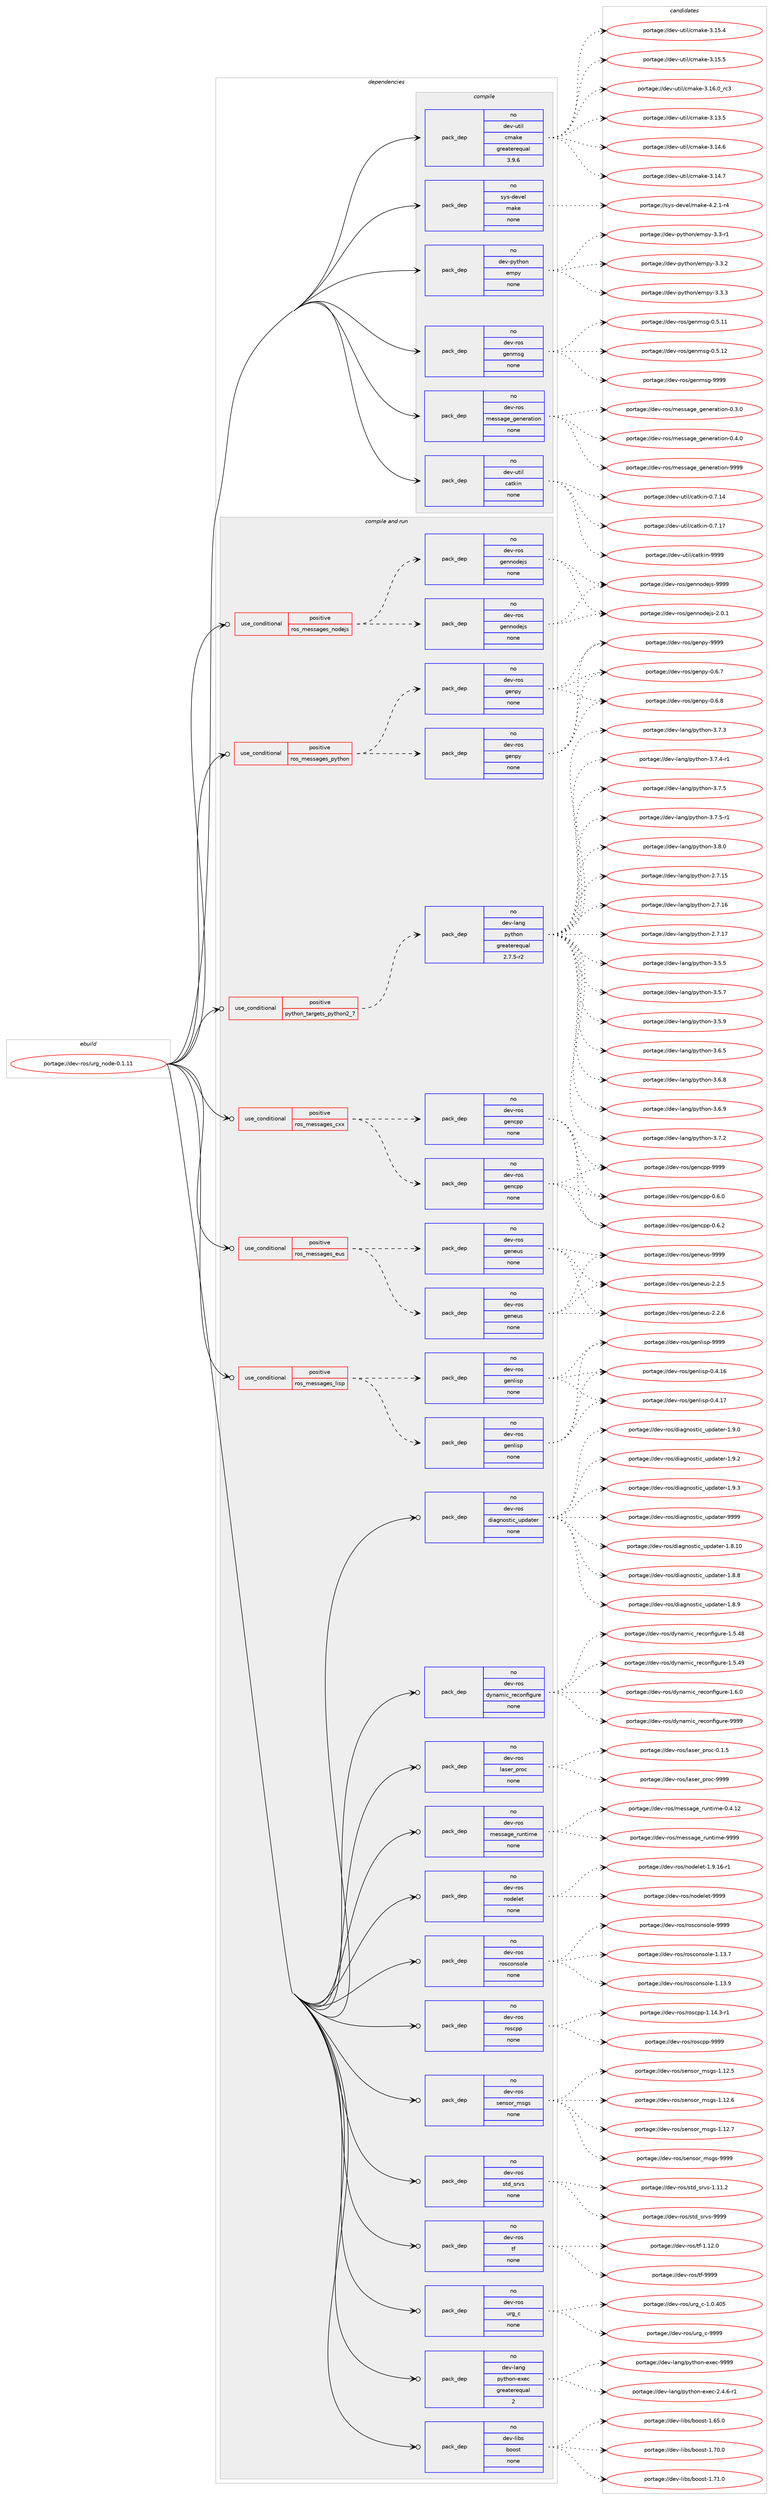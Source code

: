 digraph prolog {

# *************
# Graph options
# *************

newrank=true;
concentrate=true;
compound=true;
graph [rankdir=LR,fontname=Helvetica,fontsize=10,ranksep=1.5];#, ranksep=2.5, nodesep=0.2];
edge  [arrowhead=vee];
node  [fontname=Helvetica,fontsize=10];

# **********
# The ebuild
# **********

subgraph cluster_leftcol {
color=gray;
rank=same;
label=<<i>ebuild</i>>;
id [label="portage://dev-ros/urg_node-0.1.11", color=red, width=4, href="../dev-ros/urg_node-0.1.11.svg"];
}

# ****************
# The dependencies
# ****************

subgraph cluster_midcol {
color=gray;
label=<<i>dependencies</i>>;
subgraph cluster_compile {
fillcolor="#eeeeee";
style=filled;
label=<<i>compile</i>>;
subgraph pack158543 {
dependency207808 [label=<<TABLE BORDER="0" CELLBORDER="1" CELLSPACING="0" CELLPADDING="4" WIDTH="220"><TR><TD ROWSPAN="6" CELLPADDING="30">pack_dep</TD></TR><TR><TD WIDTH="110">no</TD></TR><TR><TD>dev-python</TD></TR><TR><TD>empy</TD></TR><TR><TD>none</TD></TR><TR><TD></TD></TR></TABLE>>, shape=none, color=blue];
}
id:e -> dependency207808:w [weight=20,style="solid",arrowhead="vee"];
subgraph pack158544 {
dependency207809 [label=<<TABLE BORDER="0" CELLBORDER="1" CELLSPACING="0" CELLPADDING="4" WIDTH="220"><TR><TD ROWSPAN="6" CELLPADDING="30">pack_dep</TD></TR><TR><TD WIDTH="110">no</TD></TR><TR><TD>dev-ros</TD></TR><TR><TD>genmsg</TD></TR><TR><TD>none</TD></TR><TR><TD></TD></TR></TABLE>>, shape=none, color=blue];
}
id:e -> dependency207809:w [weight=20,style="solid",arrowhead="vee"];
subgraph pack158545 {
dependency207810 [label=<<TABLE BORDER="0" CELLBORDER="1" CELLSPACING="0" CELLPADDING="4" WIDTH="220"><TR><TD ROWSPAN="6" CELLPADDING="30">pack_dep</TD></TR><TR><TD WIDTH="110">no</TD></TR><TR><TD>dev-ros</TD></TR><TR><TD>message_generation</TD></TR><TR><TD>none</TD></TR><TR><TD></TD></TR></TABLE>>, shape=none, color=blue];
}
id:e -> dependency207810:w [weight=20,style="solid",arrowhead="vee"];
subgraph pack158546 {
dependency207811 [label=<<TABLE BORDER="0" CELLBORDER="1" CELLSPACING="0" CELLPADDING="4" WIDTH="220"><TR><TD ROWSPAN="6" CELLPADDING="30">pack_dep</TD></TR><TR><TD WIDTH="110">no</TD></TR><TR><TD>dev-util</TD></TR><TR><TD>catkin</TD></TR><TR><TD>none</TD></TR><TR><TD></TD></TR></TABLE>>, shape=none, color=blue];
}
id:e -> dependency207811:w [weight=20,style="solid",arrowhead="vee"];
subgraph pack158547 {
dependency207812 [label=<<TABLE BORDER="0" CELLBORDER="1" CELLSPACING="0" CELLPADDING="4" WIDTH="220"><TR><TD ROWSPAN="6" CELLPADDING="30">pack_dep</TD></TR><TR><TD WIDTH="110">no</TD></TR><TR><TD>dev-util</TD></TR><TR><TD>cmake</TD></TR><TR><TD>greaterequal</TD></TR><TR><TD>3.9.6</TD></TR></TABLE>>, shape=none, color=blue];
}
id:e -> dependency207812:w [weight=20,style="solid",arrowhead="vee"];
subgraph pack158548 {
dependency207813 [label=<<TABLE BORDER="0" CELLBORDER="1" CELLSPACING="0" CELLPADDING="4" WIDTH="220"><TR><TD ROWSPAN="6" CELLPADDING="30">pack_dep</TD></TR><TR><TD WIDTH="110">no</TD></TR><TR><TD>sys-devel</TD></TR><TR><TD>make</TD></TR><TR><TD>none</TD></TR><TR><TD></TD></TR></TABLE>>, shape=none, color=blue];
}
id:e -> dependency207813:w [weight=20,style="solid",arrowhead="vee"];
}
subgraph cluster_compileandrun {
fillcolor="#eeeeee";
style=filled;
label=<<i>compile and run</i>>;
subgraph cond45839 {
dependency207814 [label=<<TABLE BORDER="0" CELLBORDER="1" CELLSPACING="0" CELLPADDING="4"><TR><TD ROWSPAN="3" CELLPADDING="10">use_conditional</TD></TR><TR><TD>positive</TD></TR><TR><TD>python_targets_python2_7</TD></TR></TABLE>>, shape=none, color=red];
subgraph pack158549 {
dependency207815 [label=<<TABLE BORDER="0" CELLBORDER="1" CELLSPACING="0" CELLPADDING="4" WIDTH="220"><TR><TD ROWSPAN="6" CELLPADDING="30">pack_dep</TD></TR><TR><TD WIDTH="110">no</TD></TR><TR><TD>dev-lang</TD></TR><TR><TD>python</TD></TR><TR><TD>greaterequal</TD></TR><TR><TD>2.7.5-r2</TD></TR></TABLE>>, shape=none, color=blue];
}
dependency207814:e -> dependency207815:w [weight=20,style="dashed",arrowhead="vee"];
}
id:e -> dependency207814:w [weight=20,style="solid",arrowhead="odotvee"];
subgraph cond45840 {
dependency207816 [label=<<TABLE BORDER="0" CELLBORDER="1" CELLSPACING="0" CELLPADDING="4"><TR><TD ROWSPAN="3" CELLPADDING="10">use_conditional</TD></TR><TR><TD>positive</TD></TR><TR><TD>ros_messages_cxx</TD></TR></TABLE>>, shape=none, color=red];
subgraph pack158550 {
dependency207817 [label=<<TABLE BORDER="0" CELLBORDER="1" CELLSPACING="0" CELLPADDING="4" WIDTH="220"><TR><TD ROWSPAN="6" CELLPADDING="30">pack_dep</TD></TR><TR><TD WIDTH="110">no</TD></TR><TR><TD>dev-ros</TD></TR><TR><TD>gencpp</TD></TR><TR><TD>none</TD></TR><TR><TD></TD></TR></TABLE>>, shape=none, color=blue];
}
dependency207816:e -> dependency207817:w [weight=20,style="dashed",arrowhead="vee"];
subgraph pack158551 {
dependency207818 [label=<<TABLE BORDER="0" CELLBORDER="1" CELLSPACING="0" CELLPADDING="4" WIDTH="220"><TR><TD ROWSPAN="6" CELLPADDING="30">pack_dep</TD></TR><TR><TD WIDTH="110">no</TD></TR><TR><TD>dev-ros</TD></TR><TR><TD>gencpp</TD></TR><TR><TD>none</TD></TR><TR><TD></TD></TR></TABLE>>, shape=none, color=blue];
}
dependency207816:e -> dependency207818:w [weight=20,style="dashed",arrowhead="vee"];
}
id:e -> dependency207816:w [weight=20,style="solid",arrowhead="odotvee"];
subgraph cond45841 {
dependency207819 [label=<<TABLE BORDER="0" CELLBORDER="1" CELLSPACING="0" CELLPADDING="4"><TR><TD ROWSPAN="3" CELLPADDING="10">use_conditional</TD></TR><TR><TD>positive</TD></TR><TR><TD>ros_messages_eus</TD></TR></TABLE>>, shape=none, color=red];
subgraph pack158552 {
dependency207820 [label=<<TABLE BORDER="0" CELLBORDER="1" CELLSPACING="0" CELLPADDING="4" WIDTH="220"><TR><TD ROWSPAN="6" CELLPADDING="30">pack_dep</TD></TR><TR><TD WIDTH="110">no</TD></TR><TR><TD>dev-ros</TD></TR><TR><TD>geneus</TD></TR><TR><TD>none</TD></TR><TR><TD></TD></TR></TABLE>>, shape=none, color=blue];
}
dependency207819:e -> dependency207820:w [weight=20,style="dashed",arrowhead="vee"];
subgraph pack158553 {
dependency207821 [label=<<TABLE BORDER="0" CELLBORDER="1" CELLSPACING="0" CELLPADDING="4" WIDTH="220"><TR><TD ROWSPAN="6" CELLPADDING="30">pack_dep</TD></TR><TR><TD WIDTH="110">no</TD></TR><TR><TD>dev-ros</TD></TR><TR><TD>geneus</TD></TR><TR><TD>none</TD></TR><TR><TD></TD></TR></TABLE>>, shape=none, color=blue];
}
dependency207819:e -> dependency207821:w [weight=20,style="dashed",arrowhead="vee"];
}
id:e -> dependency207819:w [weight=20,style="solid",arrowhead="odotvee"];
subgraph cond45842 {
dependency207822 [label=<<TABLE BORDER="0" CELLBORDER="1" CELLSPACING="0" CELLPADDING="4"><TR><TD ROWSPAN="3" CELLPADDING="10">use_conditional</TD></TR><TR><TD>positive</TD></TR><TR><TD>ros_messages_lisp</TD></TR></TABLE>>, shape=none, color=red];
subgraph pack158554 {
dependency207823 [label=<<TABLE BORDER="0" CELLBORDER="1" CELLSPACING="0" CELLPADDING="4" WIDTH="220"><TR><TD ROWSPAN="6" CELLPADDING="30">pack_dep</TD></TR><TR><TD WIDTH="110">no</TD></TR><TR><TD>dev-ros</TD></TR><TR><TD>genlisp</TD></TR><TR><TD>none</TD></TR><TR><TD></TD></TR></TABLE>>, shape=none, color=blue];
}
dependency207822:e -> dependency207823:w [weight=20,style="dashed",arrowhead="vee"];
subgraph pack158555 {
dependency207824 [label=<<TABLE BORDER="0" CELLBORDER="1" CELLSPACING="0" CELLPADDING="4" WIDTH="220"><TR><TD ROWSPAN="6" CELLPADDING="30">pack_dep</TD></TR><TR><TD WIDTH="110">no</TD></TR><TR><TD>dev-ros</TD></TR><TR><TD>genlisp</TD></TR><TR><TD>none</TD></TR><TR><TD></TD></TR></TABLE>>, shape=none, color=blue];
}
dependency207822:e -> dependency207824:w [weight=20,style="dashed",arrowhead="vee"];
}
id:e -> dependency207822:w [weight=20,style="solid",arrowhead="odotvee"];
subgraph cond45843 {
dependency207825 [label=<<TABLE BORDER="0" CELLBORDER="1" CELLSPACING="0" CELLPADDING="4"><TR><TD ROWSPAN="3" CELLPADDING="10">use_conditional</TD></TR><TR><TD>positive</TD></TR><TR><TD>ros_messages_nodejs</TD></TR></TABLE>>, shape=none, color=red];
subgraph pack158556 {
dependency207826 [label=<<TABLE BORDER="0" CELLBORDER="1" CELLSPACING="0" CELLPADDING="4" WIDTH="220"><TR><TD ROWSPAN="6" CELLPADDING="30">pack_dep</TD></TR><TR><TD WIDTH="110">no</TD></TR><TR><TD>dev-ros</TD></TR><TR><TD>gennodejs</TD></TR><TR><TD>none</TD></TR><TR><TD></TD></TR></TABLE>>, shape=none, color=blue];
}
dependency207825:e -> dependency207826:w [weight=20,style="dashed",arrowhead="vee"];
subgraph pack158557 {
dependency207827 [label=<<TABLE BORDER="0" CELLBORDER="1" CELLSPACING="0" CELLPADDING="4" WIDTH="220"><TR><TD ROWSPAN="6" CELLPADDING="30">pack_dep</TD></TR><TR><TD WIDTH="110">no</TD></TR><TR><TD>dev-ros</TD></TR><TR><TD>gennodejs</TD></TR><TR><TD>none</TD></TR><TR><TD></TD></TR></TABLE>>, shape=none, color=blue];
}
dependency207825:e -> dependency207827:w [weight=20,style="dashed",arrowhead="vee"];
}
id:e -> dependency207825:w [weight=20,style="solid",arrowhead="odotvee"];
subgraph cond45844 {
dependency207828 [label=<<TABLE BORDER="0" CELLBORDER="1" CELLSPACING="0" CELLPADDING="4"><TR><TD ROWSPAN="3" CELLPADDING="10">use_conditional</TD></TR><TR><TD>positive</TD></TR><TR><TD>ros_messages_python</TD></TR></TABLE>>, shape=none, color=red];
subgraph pack158558 {
dependency207829 [label=<<TABLE BORDER="0" CELLBORDER="1" CELLSPACING="0" CELLPADDING="4" WIDTH="220"><TR><TD ROWSPAN="6" CELLPADDING="30">pack_dep</TD></TR><TR><TD WIDTH="110">no</TD></TR><TR><TD>dev-ros</TD></TR><TR><TD>genpy</TD></TR><TR><TD>none</TD></TR><TR><TD></TD></TR></TABLE>>, shape=none, color=blue];
}
dependency207828:e -> dependency207829:w [weight=20,style="dashed",arrowhead="vee"];
subgraph pack158559 {
dependency207830 [label=<<TABLE BORDER="0" CELLBORDER="1" CELLSPACING="0" CELLPADDING="4" WIDTH="220"><TR><TD ROWSPAN="6" CELLPADDING="30">pack_dep</TD></TR><TR><TD WIDTH="110">no</TD></TR><TR><TD>dev-ros</TD></TR><TR><TD>genpy</TD></TR><TR><TD>none</TD></TR><TR><TD></TD></TR></TABLE>>, shape=none, color=blue];
}
dependency207828:e -> dependency207830:w [weight=20,style="dashed",arrowhead="vee"];
}
id:e -> dependency207828:w [weight=20,style="solid",arrowhead="odotvee"];
subgraph pack158560 {
dependency207831 [label=<<TABLE BORDER="0" CELLBORDER="1" CELLSPACING="0" CELLPADDING="4" WIDTH="220"><TR><TD ROWSPAN="6" CELLPADDING="30">pack_dep</TD></TR><TR><TD WIDTH="110">no</TD></TR><TR><TD>dev-lang</TD></TR><TR><TD>python-exec</TD></TR><TR><TD>greaterequal</TD></TR><TR><TD>2</TD></TR></TABLE>>, shape=none, color=blue];
}
id:e -> dependency207831:w [weight=20,style="solid",arrowhead="odotvee"];
subgraph pack158561 {
dependency207832 [label=<<TABLE BORDER="0" CELLBORDER="1" CELLSPACING="0" CELLPADDING="4" WIDTH="220"><TR><TD ROWSPAN="6" CELLPADDING="30">pack_dep</TD></TR><TR><TD WIDTH="110">no</TD></TR><TR><TD>dev-libs</TD></TR><TR><TD>boost</TD></TR><TR><TD>none</TD></TR><TR><TD></TD></TR></TABLE>>, shape=none, color=blue];
}
id:e -> dependency207832:w [weight=20,style="solid",arrowhead="odotvee"];
subgraph pack158562 {
dependency207833 [label=<<TABLE BORDER="0" CELLBORDER="1" CELLSPACING="0" CELLPADDING="4" WIDTH="220"><TR><TD ROWSPAN="6" CELLPADDING="30">pack_dep</TD></TR><TR><TD WIDTH="110">no</TD></TR><TR><TD>dev-ros</TD></TR><TR><TD>diagnostic_updater</TD></TR><TR><TD>none</TD></TR><TR><TD></TD></TR></TABLE>>, shape=none, color=blue];
}
id:e -> dependency207833:w [weight=20,style="solid",arrowhead="odotvee"];
subgraph pack158563 {
dependency207834 [label=<<TABLE BORDER="0" CELLBORDER="1" CELLSPACING="0" CELLPADDING="4" WIDTH="220"><TR><TD ROWSPAN="6" CELLPADDING="30">pack_dep</TD></TR><TR><TD WIDTH="110">no</TD></TR><TR><TD>dev-ros</TD></TR><TR><TD>dynamic_reconfigure</TD></TR><TR><TD>none</TD></TR><TR><TD></TD></TR></TABLE>>, shape=none, color=blue];
}
id:e -> dependency207834:w [weight=20,style="solid",arrowhead="odotvee"];
subgraph pack158564 {
dependency207835 [label=<<TABLE BORDER="0" CELLBORDER="1" CELLSPACING="0" CELLPADDING="4" WIDTH="220"><TR><TD ROWSPAN="6" CELLPADDING="30">pack_dep</TD></TR><TR><TD WIDTH="110">no</TD></TR><TR><TD>dev-ros</TD></TR><TR><TD>laser_proc</TD></TR><TR><TD>none</TD></TR><TR><TD></TD></TR></TABLE>>, shape=none, color=blue];
}
id:e -> dependency207835:w [weight=20,style="solid",arrowhead="odotvee"];
subgraph pack158565 {
dependency207836 [label=<<TABLE BORDER="0" CELLBORDER="1" CELLSPACING="0" CELLPADDING="4" WIDTH="220"><TR><TD ROWSPAN="6" CELLPADDING="30">pack_dep</TD></TR><TR><TD WIDTH="110">no</TD></TR><TR><TD>dev-ros</TD></TR><TR><TD>message_runtime</TD></TR><TR><TD>none</TD></TR><TR><TD></TD></TR></TABLE>>, shape=none, color=blue];
}
id:e -> dependency207836:w [weight=20,style="solid",arrowhead="odotvee"];
subgraph pack158566 {
dependency207837 [label=<<TABLE BORDER="0" CELLBORDER="1" CELLSPACING="0" CELLPADDING="4" WIDTH="220"><TR><TD ROWSPAN="6" CELLPADDING="30">pack_dep</TD></TR><TR><TD WIDTH="110">no</TD></TR><TR><TD>dev-ros</TD></TR><TR><TD>nodelet</TD></TR><TR><TD>none</TD></TR><TR><TD></TD></TR></TABLE>>, shape=none, color=blue];
}
id:e -> dependency207837:w [weight=20,style="solid",arrowhead="odotvee"];
subgraph pack158567 {
dependency207838 [label=<<TABLE BORDER="0" CELLBORDER="1" CELLSPACING="0" CELLPADDING="4" WIDTH="220"><TR><TD ROWSPAN="6" CELLPADDING="30">pack_dep</TD></TR><TR><TD WIDTH="110">no</TD></TR><TR><TD>dev-ros</TD></TR><TR><TD>rosconsole</TD></TR><TR><TD>none</TD></TR><TR><TD></TD></TR></TABLE>>, shape=none, color=blue];
}
id:e -> dependency207838:w [weight=20,style="solid",arrowhead="odotvee"];
subgraph pack158568 {
dependency207839 [label=<<TABLE BORDER="0" CELLBORDER="1" CELLSPACING="0" CELLPADDING="4" WIDTH="220"><TR><TD ROWSPAN="6" CELLPADDING="30">pack_dep</TD></TR><TR><TD WIDTH="110">no</TD></TR><TR><TD>dev-ros</TD></TR><TR><TD>roscpp</TD></TR><TR><TD>none</TD></TR><TR><TD></TD></TR></TABLE>>, shape=none, color=blue];
}
id:e -> dependency207839:w [weight=20,style="solid",arrowhead="odotvee"];
subgraph pack158569 {
dependency207840 [label=<<TABLE BORDER="0" CELLBORDER="1" CELLSPACING="0" CELLPADDING="4" WIDTH="220"><TR><TD ROWSPAN="6" CELLPADDING="30">pack_dep</TD></TR><TR><TD WIDTH="110">no</TD></TR><TR><TD>dev-ros</TD></TR><TR><TD>sensor_msgs</TD></TR><TR><TD>none</TD></TR><TR><TD></TD></TR></TABLE>>, shape=none, color=blue];
}
id:e -> dependency207840:w [weight=20,style="solid",arrowhead="odotvee"];
subgraph pack158570 {
dependency207841 [label=<<TABLE BORDER="0" CELLBORDER="1" CELLSPACING="0" CELLPADDING="4" WIDTH="220"><TR><TD ROWSPAN="6" CELLPADDING="30">pack_dep</TD></TR><TR><TD WIDTH="110">no</TD></TR><TR><TD>dev-ros</TD></TR><TR><TD>std_srvs</TD></TR><TR><TD>none</TD></TR><TR><TD></TD></TR></TABLE>>, shape=none, color=blue];
}
id:e -> dependency207841:w [weight=20,style="solid",arrowhead="odotvee"];
subgraph pack158571 {
dependency207842 [label=<<TABLE BORDER="0" CELLBORDER="1" CELLSPACING="0" CELLPADDING="4" WIDTH="220"><TR><TD ROWSPAN="6" CELLPADDING="30">pack_dep</TD></TR><TR><TD WIDTH="110">no</TD></TR><TR><TD>dev-ros</TD></TR><TR><TD>tf</TD></TR><TR><TD>none</TD></TR><TR><TD></TD></TR></TABLE>>, shape=none, color=blue];
}
id:e -> dependency207842:w [weight=20,style="solid",arrowhead="odotvee"];
subgraph pack158572 {
dependency207843 [label=<<TABLE BORDER="0" CELLBORDER="1" CELLSPACING="0" CELLPADDING="4" WIDTH="220"><TR><TD ROWSPAN="6" CELLPADDING="30">pack_dep</TD></TR><TR><TD WIDTH="110">no</TD></TR><TR><TD>dev-ros</TD></TR><TR><TD>urg_c</TD></TR><TR><TD>none</TD></TR><TR><TD></TD></TR></TABLE>>, shape=none, color=blue];
}
id:e -> dependency207843:w [weight=20,style="solid",arrowhead="odotvee"];
}
subgraph cluster_run {
fillcolor="#eeeeee";
style=filled;
label=<<i>run</i>>;
}
}

# **************
# The candidates
# **************

subgraph cluster_choices {
rank=same;
color=gray;
label=<<i>candidates</i>>;

subgraph choice158543 {
color=black;
nodesep=1;
choiceportage1001011184511212111610411111047101109112121455146514511449 [label="portage://dev-python/empy-3.3-r1", color=red, width=4,href="../dev-python/empy-3.3-r1.svg"];
choiceportage1001011184511212111610411111047101109112121455146514650 [label="portage://dev-python/empy-3.3.2", color=red, width=4,href="../dev-python/empy-3.3.2.svg"];
choiceportage1001011184511212111610411111047101109112121455146514651 [label="portage://dev-python/empy-3.3.3", color=red, width=4,href="../dev-python/empy-3.3.3.svg"];
dependency207808:e -> choiceportage1001011184511212111610411111047101109112121455146514511449:w [style=dotted,weight="100"];
dependency207808:e -> choiceportage1001011184511212111610411111047101109112121455146514650:w [style=dotted,weight="100"];
dependency207808:e -> choiceportage1001011184511212111610411111047101109112121455146514651:w [style=dotted,weight="100"];
}
subgraph choice158544 {
color=black;
nodesep=1;
choiceportage100101118451141111154710310111010911510345484653464949 [label="portage://dev-ros/genmsg-0.5.11", color=red, width=4,href="../dev-ros/genmsg-0.5.11.svg"];
choiceportage100101118451141111154710310111010911510345484653464950 [label="portage://dev-ros/genmsg-0.5.12", color=red, width=4,href="../dev-ros/genmsg-0.5.12.svg"];
choiceportage10010111845114111115471031011101091151034557575757 [label="portage://dev-ros/genmsg-9999", color=red, width=4,href="../dev-ros/genmsg-9999.svg"];
dependency207809:e -> choiceportage100101118451141111154710310111010911510345484653464949:w [style=dotted,weight="100"];
dependency207809:e -> choiceportage100101118451141111154710310111010911510345484653464950:w [style=dotted,weight="100"];
dependency207809:e -> choiceportage10010111845114111115471031011101091151034557575757:w [style=dotted,weight="100"];
}
subgraph choice158545 {
color=black;
nodesep=1;
choiceportage1001011184511411111547109101115115971031019510310111010111497116105111110454846514648 [label="portage://dev-ros/message_generation-0.3.0", color=red, width=4,href="../dev-ros/message_generation-0.3.0.svg"];
choiceportage1001011184511411111547109101115115971031019510310111010111497116105111110454846524648 [label="portage://dev-ros/message_generation-0.4.0", color=red, width=4,href="../dev-ros/message_generation-0.4.0.svg"];
choiceportage10010111845114111115471091011151159710310195103101110101114971161051111104557575757 [label="portage://dev-ros/message_generation-9999", color=red, width=4,href="../dev-ros/message_generation-9999.svg"];
dependency207810:e -> choiceportage1001011184511411111547109101115115971031019510310111010111497116105111110454846514648:w [style=dotted,weight="100"];
dependency207810:e -> choiceportage1001011184511411111547109101115115971031019510310111010111497116105111110454846524648:w [style=dotted,weight="100"];
dependency207810:e -> choiceportage10010111845114111115471091011151159710310195103101110101114971161051111104557575757:w [style=dotted,weight="100"];
}
subgraph choice158546 {
color=black;
nodesep=1;
choiceportage1001011184511711610510847999711610710511045484655464952 [label="portage://dev-util/catkin-0.7.14", color=red, width=4,href="../dev-util/catkin-0.7.14.svg"];
choiceportage1001011184511711610510847999711610710511045484655464955 [label="portage://dev-util/catkin-0.7.17", color=red, width=4,href="../dev-util/catkin-0.7.17.svg"];
choiceportage100101118451171161051084799971161071051104557575757 [label="portage://dev-util/catkin-9999", color=red, width=4,href="../dev-util/catkin-9999.svg"];
dependency207811:e -> choiceportage1001011184511711610510847999711610710511045484655464952:w [style=dotted,weight="100"];
dependency207811:e -> choiceportage1001011184511711610510847999711610710511045484655464955:w [style=dotted,weight="100"];
dependency207811:e -> choiceportage100101118451171161051084799971161071051104557575757:w [style=dotted,weight="100"];
}
subgraph choice158547 {
color=black;
nodesep=1;
choiceportage1001011184511711610510847991099710710145514649514653 [label="portage://dev-util/cmake-3.13.5", color=red, width=4,href="../dev-util/cmake-3.13.5.svg"];
choiceportage1001011184511711610510847991099710710145514649524654 [label="portage://dev-util/cmake-3.14.6", color=red, width=4,href="../dev-util/cmake-3.14.6.svg"];
choiceportage1001011184511711610510847991099710710145514649524655 [label="portage://dev-util/cmake-3.14.7", color=red, width=4,href="../dev-util/cmake-3.14.7.svg"];
choiceportage1001011184511711610510847991099710710145514649534652 [label="portage://dev-util/cmake-3.15.4", color=red, width=4,href="../dev-util/cmake-3.15.4.svg"];
choiceportage1001011184511711610510847991099710710145514649534653 [label="portage://dev-util/cmake-3.15.5", color=red, width=4,href="../dev-util/cmake-3.15.5.svg"];
choiceportage1001011184511711610510847991099710710145514649544648951149951 [label="portage://dev-util/cmake-3.16.0_rc3", color=red, width=4,href="../dev-util/cmake-3.16.0_rc3.svg"];
dependency207812:e -> choiceportage1001011184511711610510847991099710710145514649514653:w [style=dotted,weight="100"];
dependency207812:e -> choiceportage1001011184511711610510847991099710710145514649524654:w [style=dotted,weight="100"];
dependency207812:e -> choiceportage1001011184511711610510847991099710710145514649524655:w [style=dotted,weight="100"];
dependency207812:e -> choiceportage1001011184511711610510847991099710710145514649534652:w [style=dotted,weight="100"];
dependency207812:e -> choiceportage1001011184511711610510847991099710710145514649534653:w [style=dotted,weight="100"];
dependency207812:e -> choiceportage1001011184511711610510847991099710710145514649544648951149951:w [style=dotted,weight="100"];
}
subgraph choice158548 {
color=black;
nodesep=1;
choiceportage1151211154510010111810110847109971071014552465046494511452 [label="portage://sys-devel/make-4.2.1-r4", color=red, width=4,href="../sys-devel/make-4.2.1-r4.svg"];
dependency207813:e -> choiceportage1151211154510010111810110847109971071014552465046494511452:w [style=dotted,weight="100"];
}
subgraph choice158549 {
color=black;
nodesep=1;
choiceportage10010111845108971101034711212111610411111045504655464953 [label="portage://dev-lang/python-2.7.15", color=red, width=4,href="../dev-lang/python-2.7.15.svg"];
choiceportage10010111845108971101034711212111610411111045504655464954 [label="portage://dev-lang/python-2.7.16", color=red, width=4,href="../dev-lang/python-2.7.16.svg"];
choiceportage10010111845108971101034711212111610411111045504655464955 [label="portage://dev-lang/python-2.7.17", color=red, width=4,href="../dev-lang/python-2.7.17.svg"];
choiceportage100101118451089711010347112121116104111110455146534653 [label="portage://dev-lang/python-3.5.5", color=red, width=4,href="../dev-lang/python-3.5.5.svg"];
choiceportage100101118451089711010347112121116104111110455146534655 [label="portage://dev-lang/python-3.5.7", color=red, width=4,href="../dev-lang/python-3.5.7.svg"];
choiceportage100101118451089711010347112121116104111110455146534657 [label="portage://dev-lang/python-3.5.9", color=red, width=4,href="../dev-lang/python-3.5.9.svg"];
choiceportage100101118451089711010347112121116104111110455146544653 [label="portage://dev-lang/python-3.6.5", color=red, width=4,href="../dev-lang/python-3.6.5.svg"];
choiceportage100101118451089711010347112121116104111110455146544656 [label="portage://dev-lang/python-3.6.8", color=red, width=4,href="../dev-lang/python-3.6.8.svg"];
choiceportage100101118451089711010347112121116104111110455146544657 [label="portage://dev-lang/python-3.6.9", color=red, width=4,href="../dev-lang/python-3.6.9.svg"];
choiceportage100101118451089711010347112121116104111110455146554650 [label="portage://dev-lang/python-3.7.2", color=red, width=4,href="../dev-lang/python-3.7.2.svg"];
choiceportage100101118451089711010347112121116104111110455146554651 [label="portage://dev-lang/python-3.7.3", color=red, width=4,href="../dev-lang/python-3.7.3.svg"];
choiceportage1001011184510897110103471121211161041111104551465546524511449 [label="portage://dev-lang/python-3.7.4-r1", color=red, width=4,href="../dev-lang/python-3.7.4-r1.svg"];
choiceportage100101118451089711010347112121116104111110455146554653 [label="portage://dev-lang/python-3.7.5", color=red, width=4,href="../dev-lang/python-3.7.5.svg"];
choiceportage1001011184510897110103471121211161041111104551465546534511449 [label="portage://dev-lang/python-3.7.5-r1", color=red, width=4,href="../dev-lang/python-3.7.5-r1.svg"];
choiceportage100101118451089711010347112121116104111110455146564648 [label="portage://dev-lang/python-3.8.0", color=red, width=4,href="../dev-lang/python-3.8.0.svg"];
dependency207815:e -> choiceportage10010111845108971101034711212111610411111045504655464953:w [style=dotted,weight="100"];
dependency207815:e -> choiceportage10010111845108971101034711212111610411111045504655464954:w [style=dotted,weight="100"];
dependency207815:e -> choiceportage10010111845108971101034711212111610411111045504655464955:w [style=dotted,weight="100"];
dependency207815:e -> choiceportage100101118451089711010347112121116104111110455146534653:w [style=dotted,weight="100"];
dependency207815:e -> choiceportage100101118451089711010347112121116104111110455146534655:w [style=dotted,weight="100"];
dependency207815:e -> choiceportage100101118451089711010347112121116104111110455146534657:w [style=dotted,weight="100"];
dependency207815:e -> choiceportage100101118451089711010347112121116104111110455146544653:w [style=dotted,weight="100"];
dependency207815:e -> choiceportage100101118451089711010347112121116104111110455146544656:w [style=dotted,weight="100"];
dependency207815:e -> choiceportage100101118451089711010347112121116104111110455146544657:w [style=dotted,weight="100"];
dependency207815:e -> choiceportage100101118451089711010347112121116104111110455146554650:w [style=dotted,weight="100"];
dependency207815:e -> choiceportage100101118451089711010347112121116104111110455146554651:w [style=dotted,weight="100"];
dependency207815:e -> choiceportage1001011184510897110103471121211161041111104551465546524511449:w [style=dotted,weight="100"];
dependency207815:e -> choiceportage100101118451089711010347112121116104111110455146554653:w [style=dotted,weight="100"];
dependency207815:e -> choiceportage1001011184510897110103471121211161041111104551465546534511449:w [style=dotted,weight="100"];
dependency207815:e -> choiceportage100101118451089711010347112121116104111110455146564648:w [style=dotted,weight="100"];
}
subgraph choice158550 {
color=black;
nodesep=1;
choiceportage100101118451141111154710310111099112112454846544648 [label="portage://dev-ros/gencpp-0.6.0", color=red, width=4,href="../dev-ros/gencpp-0.6.0.svg"];
choiceportage100101118451141111154710310111099112112454846544650 [label="portage://dev-ros/gencpp-0.6.2", color=red, width=4,href="../dev-ros/gencpp-0.6.2.svg"];
choiceportage1001011184511411111547103101110991121124557575757 [label="portage://dev-ros/gencpp-9999", color=red, width=4,href="../dev-ros/gencpp-9999.svg"];
dependency207817:e -> choiceportage100101118451141111154710310111099112112454846544648:w [style=dotted,weight="100"];
dependency207817:e -> choiceportage100101118451141111154710310111099112112454846544650:w [style=dotted,weight="100"];
dependency207817:e -> choiceportage1001011184511411111547103101110991121124557575757:w [style=dotted,weight="100"];
}
subgraph choice158551 {
color=black;
nodesep=1;
choiceportage100101118451141111154710310111099112112454846544648 [label="portage://dev-ros/gencpp-0.6.0", color=red, width=4,href="../dev-ros/gencpp-0.6.0.svg"];
choiceportage100101118451141111154710310111099112112454846544650 [label="portage://dev-ros/gencpp-0.6.2", color=red, width=4,href="../dev-ros/gencpp-0.6.2.svg"];
choiceportage1001011184511411111547103101110991121124557575757 [label="portage://dev-ros/gencpp-9999", color=red, width=4,href="../dev-ros/gencpp-9999.svg"];
dependency207818:e -> choiceportage100101118451141111154710310111099112112454846544648:w [style=dotted,weight="100"];
dependency207818:e -> choiceportage100101118451141111154710310111099112112454846544650:w [style=dotted,weight="100"];
dependency207818:e -> choiceportage1001011184511411111547103101110991121124557575757:w [style=dotted,weight="100"];
}
subgraph choice158552 {
color=black;
nodesep=1;
choiceportage1001011184511411111547103101110101117115455046504653 [label="portage://dev-ros/geneus-2.2.5", color=red, width=4,href="../dev-ros/geneus-2.2.5.svg"];
choiceportage1001011184511411111547103101110101117115455046504654 [label="portage://dev-ros/geneus-2.2.6", color=red, width=4,href="../dev-ros/geneus-2.2.6.svg"];
choiceportage10010111845114111115471031011101011171154557575757 [label="portage://dev-ros/geneus-9999", color=red, width=4,href="../dev-ros/geneus-9999.svg"];
dependency207820:e -> choiceportage1001011184511411111547103101110101117115455046504653:w [style=dotted,weight="100"];
dependency207820:e -> choiceportage1001011184511411111547103101110101117115455046504654:w [style=dotted,weight="100"];
dependency207820:e -> choiceportage10010111845114111115471031011101011171154557575757:w [style=dotted,weight="100"];
}
subgraph choice158553 {
color=black;
nodesep=1;
choiceportage1001011184511411111547103101110101117115455046504653 [label="portage://dev-ros/geneus-2.2.5", color=red, width=4,href="../dev-ros/geneus-2.2.5.svg"];
choiceportage1001011184511411111547103101110101117115455046504654 [label="portage://dev-ros/geneus-2.2.6", color=red, width=4,href="../dev-ros/geneus-2.2.6.svg"];
choiceportage10010111845114111115471031011101011171154557575757 [label="portage://dev-ros/geneus-9999", color=red, width=4,href="../dev-ros/geneus-9999.svg"];
dependency207821:e -> choiceportage1001011184511411111547103101110101117115455046504653:w [style=dotted,weight="100"];
dependency207821:e -> choiceportage1001011184511411111547103101110101117115455046504654:w [style=dotted,weight="100"];
dependency207821:e -> choiceportage10010111845114111115471031011101011171154557575757:w [style=dotted,weight="100"];
}
subgraph choice158554 {
color=black;
nodesep=1;
choiceportage100101118451141111154710310111010810511511245484652464954 [label="portage://dev-ros/genlisp-0.4.16", color=red, width=4,href="../dev-ros/genlisp-0.4.16.svg"];
choiceportage100101118451141111154710310111010810511511245484652464955 [label="portage://dev-ros/genlisp-0.4.17", color=red, width=4,href="../dev-ros/genlisp-0.4.17.svg"];
choiceportage10010111845114111115471031011101081051151124557575757 [label="portage://dev-ros/genlisp-9999", color=red, width=4,href="../dev-ros/genlisp-9999.svg"];
dependency207823:e -> choiceportage100101118451141111154710310111010810511511245484652464954:w [style=dotted,weight="100"];
dependency207823:e -> choiceportage100101118451141111154710310111010810511511245484652464955:w [style=dotted,weight="100"];
dependency207823:e -> choiceportage10010111845114111115471031011101081051151124557575757:w [style=dotted,weight="100"];
}
subgraph choice158555 {
color=black;
nodesep=1;
choiceportage100101118451141111154710310111010810511511245484652464954 [label="portage://dev-ros/genlisp-0.4.16", color=red, width=4,href="../dev-ros/genlisp-0.4.16.svg"];
choiceportage100101118451141111154710310111010810511511245484652464955 [label="portage://dev-ros/genlisp-0.4.17", color=red, width=4,href="../dev-ros/genlisp-0.4.17.svg"];
choiceportage10010111845114111115471031011101081051151124557575757 [label="portage://dev-ros/genlisp-9999", color=red, width=4,href="../dev-ros/genlisp-9999.svg"];
dependency207824:e -> choiceportage100101118451141111154710310111010810511511245484652464954:w [style=dotted,weight="100"];
dependency207824:e -> choiceportage100101118451141111154710310111010810511511245484652464955:w [style=dotted,weight="100"];
dependency207824:e -> choiceportage10010111845114111115471031011101081051151124557575757:w [style=dotted,weight="100"];
}
subgraph choice158556 {
color=black;
nodesep=1;
choiceportage1001011184511411111547103101110110111100101106115455046484649 [label="portage://dev-ros/gennodejs-2.0.1", color=red, width=4,href="../dev-ros/gennodejs-2.0.1.svg"];
choiceportage10010111845114111115471031011101101111001011061154557575757 [label="portage://dev-ros/gennodejs-9999", color=red, width=4,href="../dev-ros/gennodejs-9999.svg"];
dependency207826:e -> choiceportage1001011184511411111547103101110110111100101106115455046484649:w [style=dotted,weight="100"];
dependency207826:e -> choiceportage10010111845114111115471031011101101111001011061154557575757:w [style=dotted,weight="100"];
}
subgraph choice158557 {
color=black;
nodesep=1;
choiceportage1001011184511411111547103101110110111100101106115455046484649 [label="portage://dev-ros/gennodejs-2.0.1", color=red, width=4,href="../dev-ros/gennodejs-2.0.1.svg"];
choiceportage10010111845114111115471031011101101111001011061154557575757 [label="portage://dev-ros/gennodejs-9999", color=red, width=4,href="../dev-ros/gennodejs-9999.svg"];
dependency207827:e -> choiceportage1001011184511411111547103101110110111100101106115455046484649:w [style=dotted,weight="100"];
dependency207827:e -> choiceportage10010111845114111115471031011101101111001011061154557575757:w [style=dotted,weight="100"];
}
subgraph choice158558 {
color=black;
nodesep=1;
choiceportage1001011184511411111547103101110112121454846544655 [label="portage://dev-ros/genpy-0.6.7", color=red, width=4,href="../dev-ros/genpy-0.6.7.svg"];
choiceportage1001011184511411111547103101110112121454846544656 [label="portage://dev-ros/genpy-0.6.8", color=red, width=4,href="../dev-ros/genpy-0.6.8.svg"];
choiceportage10010111845114111115471031011101121214557575757 [label="portage://dev-ros/genpy-9999", color=red, width=4,href="../dev-ros/genpy-9999.svg"];
dependency207829:e -> choiceportage1001011184511411111547103101110112121454846544655:w [style=dotted,weight="100"];
dependency207829:e -> choiceportage1001011184511411111547103101110112121454846544656:w [style=dotted,weight="100"];
dependency207829:e -> choiceportage10010111845114111115471031011101121214557575757:w [style=dotted,weight="100"];
}
subgraph choice158559 {
color=black;
nodesep=1;
choiceportage1001011184511411111547103101110112121454846544655 [label="portage://dev-ros/genpy-0.6.7", color=red, width=4,href="../dev-ros/genpy-0.6.7.svg"];
choiceportage1001011184511411111547103101110112121454846544656 [label="portage://dev-ros/genpy-0.6.8", color=red, width=4,href="../dev-ros/genpy-0.6.8.svg"];
choiceportage10010111845114111115471031011101121214557575757 [label="portage://dev-ros/genpy-9999", color=red, width=4,href="../dev-ros/genpy-9999.svg"];
dependency207830:e -> choiceportage1001011184511411111547103101110112121454846544655:w [style=dotted,weight="100"];
dependency207830:e -> choiceportage1001011184511411111547103101110112121454846544656:w [style=dotted,weight="100"];
dependency207830:e -> choiceportage10010111845114111115471031011101121214557575757:w [style=dotted,weight="100"];
}
subgraph choice158560 {
color=black;
nodesep=1;
choiceportage10010111845108971101034711212111610411111045101120101994550465246544511449 [label="portage://dev-lang/python-exec-2.4.6-r1", color=red, width=4,href="../dev-lang/python-exec-2.4.6-r1.svg"];
choiceportage10010111845108971101034711212111610411111045101120101994557575757 [label="portage://dev-lang/python-exec-9999", color=red, width=4,href="../dev-lang/python-exec-9999.svg"];
dependency207831:e -> choiceportage10010111845108971101034711212111610411111045101120101994550465246544511449:w [style=dotted,weight="100"];
dependency207831:e -> choiceportage10010111845108971101034711212111610411111045101120101994557575757:w [style=dotted,weight="100"];
}
subgraph choice158561 {
color=black;
nodesep=1;
choiceportage1001011184510810598115479811111111511645494654534648 [label="portage://dev-libs/boost-1.65.0", color=red, width=4,href="../dev-libs/boost-1.65.0.svg"];
choiceportage1001011184510810598115479811111111511645494655484648 [label="portage://dev-libs/boost-1.70.0", color=red, width=4,href="../dev-libs/boost-1.70.0.svg"];
choiceportage1001011184510810598115479811111111511645494655494648 [label="portage://dev-libs/boost-1.71.0", color=red, width=4,href="../dev-libs/boost-1.71.0.svg"];
dependency207832:e -> choiceportage1001011184510810598115479811111111511645494654534648:w [style=dotted,weight="100"];
dependency207832:e -> choiceportage1001011184510810598115479811111111511645494655484648:w [style=dotted,weight="100"];
dependency207832:e -> choiceportage1001011184510810598115479811111111511645494655494648:w [style=dotted,weight="100"];
}
subgraph choice158562 {
color=black;
nodesep=1;
choiceportage10010111845114111115471001059710311011111511610599951171121009711610111445494656464948 [label="portage://dev-ros/diagnostic_updater-1.8.10", color=red, width=4,href="../dev-ros/diagnostic_updater-1.8.10.svg"];
choiceportage100101118451141111154710010597103110111115116105999511711210097116101114454946564656 [label="portage://dev-ros/diagnostic_updater-1.8.8", color=red, width=4,href="../dev-ros/diagnostic_updater-1.8.8.svg"];
choiceportage100101118451141111154710010597103110111115116105999511711210097116101114454946564657 [label="portage://dev-ros/diagnostic_updater-1.8.9", color=red, width=4,href="../dev-ros/diagnostic_updater-1.8.9.svg"];
choiceportage100101118451141111154710010597103110111115116105999511711210097116101114454946574648 [label="portage://dev-ros/diagnostic_updater-1.9.0", color=red, width=4,href="../dev-ros/diagnostic_updater-1.9.0.svg"];
choiceportage100101118451141111154710010597103110111115116105999511711210097116101114454946574650 [label="portage://dev-ros/diagnostic_updater-1.9.2", color=red, width=4,href="../dev-ros/diagnostic_updater-1.9.2.svg"];
choiceportage100101118451141111154710010597103110111115116105999511711210097116101114454946574651 [label="portage://dev-ros/diagnostic_updater-1.9.3", color=red, width=4,href="../dev-ros/diagnostic_updater-1.9.3.svg"];
choiceportage1001011184511411111547100105971031101111151161059995117112100971161011144557575757 [label="portage://dev-ros/diagnostic_updater-9999", color=red, width=4,href="../dev-ros/diagnostic_updater-9999.svg"];
dependency207833:e -> choiceportage10010111845114111115471001059710311011111511610599951171121009711610111445494656464948:w [style=dotted,weight="100"];
dependency207833:e -> choiceportage100101118451141111154710010597103110111115116105999511711210097116101114454946564656:w [style=dotted,weight="100"];
dependency207833:e -> choiceportage100101118451141111154710010597103110111115116105999511711210097116101114454946564657:w [style=dotted,weight="100"];
dependency207833:e -> choiceportage100101118451141111154710010597103110111115116105999511711210097116101114454946574648:w [style=dotted,weight="100"];
dependency207833:e -> choiceportage100101118451141111154710010597103110111115116105999511711210097116101114454946574650:w [style=dotted,weight="100"];
dependency207833:e -> choiceportage100101118451141111154710010597103110111115116105999511711210097116101114454946574651:w [style=dotted,weight="100"];
dependency207833:e -> choiceportage1001011184511411111547100105971031101111151161059995117112100971161011144557575757:w [style=dotted,weight="100"];
}
subgraph choice158563 {
color=black;
nodesep=1;
choiceportage10010111845114111115471001211109710910599951141019911111010210510311711410145494653465256 [label="portage://dev-ros/dynamic_reconfigure-1.5.48", color=red, width=4,href="../dev-ros/dynamic_reconfigure-1.5.48.svg"];
choiceportage10010111845114111115471001211109710910599951141019911111010210510311711410145494653465257 [label="portage://dev-ros/dynamic_reconfigure-1.5.49", color=red, width=4,href="../dev-ros/dynamic_reconfigure-1.5.49.svg"];
choiceportage100101118451141111154710012111097109105999511410199111110102105103117114101454946544648 [label="portage://dev-ros/dynamic_reconfigure-1.6.0", color=red, width=4,href="../dev-ros/dynamic_reconfigure-1.6.0.svg"];
choiceportage1001011184511411111547100121110971091059995114101991111101021051031171141014557575757 [label="portage://dev-ros/dynamic_reconfigure-9999", color=red, width=4,href="../dev-ros/dynamic_reconfigure-9999.svg"];
dependency207834:e -> choiceportage10010111845114111115471001211109710910599951141019911111010210510311711410145494653465256:w [style=dotted,weight="100"];
dependency207834:e -> choiceportage10010111845114111115471001211109710910599951141019911111010210510311711410145494653465257:w [style=dotted,weight="100"];
dependency207834:e -> choiceportage100101118451141111154710012111097109105999511410199111110102105103117114101454946544648:w [style=dotted,weight="100"];
dependency207834:e -> choiceportage1001011184511411111547100121110971091059995114101991111101021051031171141014557575757:w [style=dotted,weight="100"];
}
subgraph choice158564 {
color=black;
nodesep=1;
choiceportage1001011184511411111547108971151011149511211411199454846494653 [label="portage://dev-ros/laser_proc-0.1.5", color=red, width=4,href="../dev-ros/laser_proc-0.1.5.svg"];
choiceportage10010111845114111115471089711510111495112114111994557575757 [label="portage://dev-ros/laser_proc-9999", color=red, width=4,href="../dev-ros/laser_proc-9999.svg"];
dependency207835:e -> choiceportage1001011184511411111547108971151011149511211411199454846494653:w [style=dotted,weight="100"];
dependency207835:e -> choiceportage10010111845114111115471089711510111495112114111994557575757:w [style=dotted,weight="100"];
}
subgraph choice158565 {
color=black;
nodesep=1;
choiceportage1001011184511411111547109101115115971031019511411711011610510910145484652464950 [label="portage://dev-ros/message_runtime-0.4.12", color=red, width=4,href="../dev-ros/message_runtime-0.4.12.svg"];
choiceportage100101118451141111154710910111511597103101951141171101161051091014557575757 [label="portage://dev-ros/message_runtime-9999", color=red, width=4,href="../dev-ros/message_runtime-9999.svg"];
dependency207836:e -> choiceportage1001011184511411111547109101115115971031019511411711011610510910145484652464950:w [style=dotted,weight="100"];
dependency207836:e -> choiceportage100101118451141111154710910111511597103101951141171101161051091014557575757:w [style=dotted,weight="100"];
}
subgraph choice158566 {
color=black;
nodesep=1;
choiceportage1001011184511411111547110111100101108101116454946574649544511449 [label="portage://dev-ros/nodelet-1.9.16-r1", color=red, width=4,href="../dev-ros/nodelet-1.9.16-r1.svg"];
choiceportage10010111845114111115471101111001011081011164557575757 [label="portage://dev-ros/nodelet-9999", color=red, width=4,href="../dev-ros/nodelet-9999.svg"];
dependency207837:e -> choiceportage1001011184511411111547110111100101108101116454946574649544511449:w [style=dotted,weight="100"];
dependency207837:e -> choiceportage10010111845114111115471101111001011081011164557575757:w [style=dotted,weight="100"];
}
subgraph choice158567 {
color=black;
nodesep=1;
choiceportage10010111845114111115471141111159911111011511110810145494649514655 [label="portage://dev-ros/rosconsole-1.13.7", color=red, width=4,href="../dev-ros/rosconsole-1.13.7.svg"];
choiceportage10010111845114111115471141111159911111011511110810145494649514657 [label="portage://dev-ros/rosconsole-1.13.9", color=red, width=4,href="../dev-ros/rosconsole-1.13.9.svg"];
choiceportage1001011184511411111547114111115991111101151111081014557575757 [label="portage://dev-ros/rosconsole-9999", color=red, width=4,href="../dev-ros/rosconsole-9999.svg"];
dependency207838:e -> choiceportage10010111845114111115471141111159911111011511110810145494649514655:w [style=dotted,weight="100"];
dependency207838:e -> choiceportage10010111845114111115471141111159911111011511110810145494649514657:w [style=dotted,weight="100"];
dependency207838:e -> choiceportage1001011184511411111547114111115991111101151111081014557575757:w [style=dotted,weight="100"];
}
subgraph choice158568 {
color=black;
nodesep=1;
choiceportage100101118451141111154711411111599112112454946495246514511449 [label="portage://dev-ros/roscpp-1.14.3-r1", color=red, width=4,href="../dev-ros/roscpp-1.14.3-r1.svg"];
choiceportage1001011184511411111547114111115991121124557575757 [label="portage://dev-ros/roscpp-9999", color=red, width=4,href="../dev-ros/roscpp-9999.svg"];
dependency207839:e -> choiceportage100101118451141111154711411111599112112454946495246514511449:w [style=dotted,weight="100"];
dependency207839:e -> choiceportage1001011184511411111547114111115991121124557575757:w [style=dotted,weight="100"];
}
subgraph choice158569 {
color=black;
nodesep=1;
choiceportage10010111845114111115471151011101151111149510911510311545494649504653 [label="portage://dev-ros/sensor_msgs-1.12.5", color=red, width=4,href="../dev-ros/sensor_msgs-1.12.5.svg"];
choiceportage10010111845114111115471151011101151111149510911510311545494649504654 [label="portage://dev-ros/sensor_msgs-1.12.6", color=red, width=4,href="../dev-ros/sensor_msgs-1.12.6.svg"];
choiceportage10010111845114111115471151011101151111149510911510311545494649504655 [label="portage://dev-ros/sensor_msgs-1.12.7", color=red, width=4,href="../dev-ros/sensor_msgs-1.12.7.svg"];
choiceportage1001011184511411111547115101110115111114951091151031154557575757 [label="portage://dev-ros/sensor_msgs-9999", color=red, width=4,href="../dev-ros/sensor_msgs-9999.svg"];
dependency207840:e -> choiceportage10010111845114111115471151011101151111149510911510311545494649504653:w [style=dotted,weight="100"];
dependency207840:e -> choiceportage10010111845114111115471151011101151111149510911510311545494649504654:w [style=dotted,weight="100"];
dependency207840:e -> choiceportage10010111845114111115471151011101151111149510911510311545494649504655:w [style=dotted,weight="100"];
dependency207840:e -> choiceportage1001011184511411111547115101110115111114951091151031154557575757:w [style=dotted,weight="100"];
}
subgraph choice158570 {
color=black;
nodesep=1;
choiceportage10010111845114111115471151161009511511411811545494649494650 [label="portage://dev-ros/std_srvs-1.11.2", color=red, width=4,href="../dev-ros/std_srvs-1.11.2.svg"];
choiceportage1001011184511411111547115116100951151141181154557575757 [label="portage://dev-ros/std_srvs-9999", color=red, width=4,href="../dev-ros/std_srvs-9999.svg"];
dependency207841:e -> choiceportage10010111845114111115471151161009511511411811545494649494650:w [style=dotted,weight="100"];
dependency207841:e -> choiceportage1001011184511411111547115116100951151141181154557575757:w [style=dotted,weight="100"];
}
subgraph choice158571 {
color=black;
nodesep=1;
choiceportage100101118451141111154711610245494649504648 [label="portage://dev-ros/tf-1.12.0", color=red, width=4,href="../dev-ros/tf-1.12.0.svg"];
choiceportage10010111845114111115471161024557575757 [label="portage://dev-ros/tf-9999", color=red, width=4,href="../dev-ros/tf-9999.svg"];
dependency207842:e -> choiceportage100101118451141111154711610245494649504648:w [style=dotted,weight="100"];
dependency207842:e -> choiceportage10010111845114111115471161024557575757:w [style=dotted,weight="100"];
}
subgraph choice158572 {
color=black;
nodesep=1;
choiceportage100101118451141111154711711410395994549464846524853 [label="portage://dev-ros/urg_c-1.0.405", color=red, width=4,href="../dev-ros/urg_c-1.0.405.svg"];
choiceportage100101118451141111154711711410395994557575757 [label="portage://dev-ros/urg_c-9999", color=red, width=4,href="../dev-ros/urg_c-9999.svg"];
dependency207843:e -> choiceportage100101118451141111154711711410395994549464846524853:w [style=dotted,weight="100"];
dependency207843:e -> choiceportage100101118451141111154711711410395994557575757:w [style=dotted,weight="100"];
}
}

}
